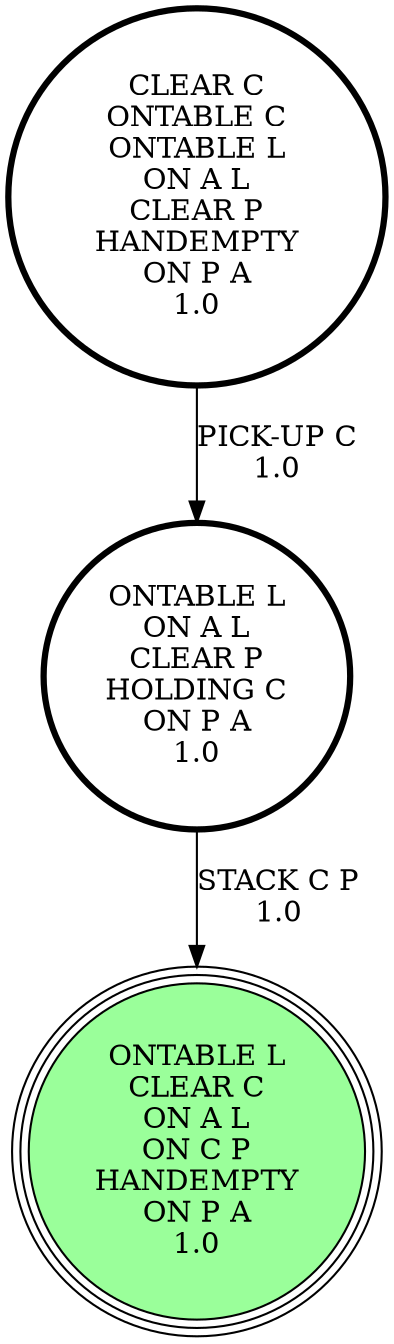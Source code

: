 digraph {
"CLEAR C\nONTABLE C\nONTABLE L\nON A L\nCLEAR P\nHANDEMPTY\nON P A\n1.0\n" -> "ONTABLE L\nON A L\nCLEAR P\nHOLDING C\nON P A\n1.0\n"[label="PICK-UP C\n1.0\n"];
"ONTABLE L\nON A L\nCLEAR P\nHOLDING C\nON P A\n1.0\n" -> "ONTABLE L\nCLEAR C\nON A L\nON C P\nHANDEMPTY\nON P A\n1.0\n"[label="STACK C P\n1.0\n"];
"ONTABLE L\nCLEAR C\nON A L\nON C P\nHANDEMPTY\nON P A\n1.0\n" [shape=circle, style=filled, fillcolor=palegreen1, peripheries=3];
"CLEAR C\nONTABLE C\nONTABLE L\nON A L\nCLEAR P\nHANDEMPTY\nON P A\n1.0\n" [shape=circle, penwidth=3];
"ONTABLE L\nCLEAR C\nON A L\nON C P\nHANDEMPTY\nON P A\n1.0\n" [shape=circle, style=filled, fillcolor=palegreen1, peripheries=3];
"ONTABLE L\nON A L\nCLEAR P\nHOLDING C\nON P A\n1.0\n" [shape=circle, penwidth=3];
}
